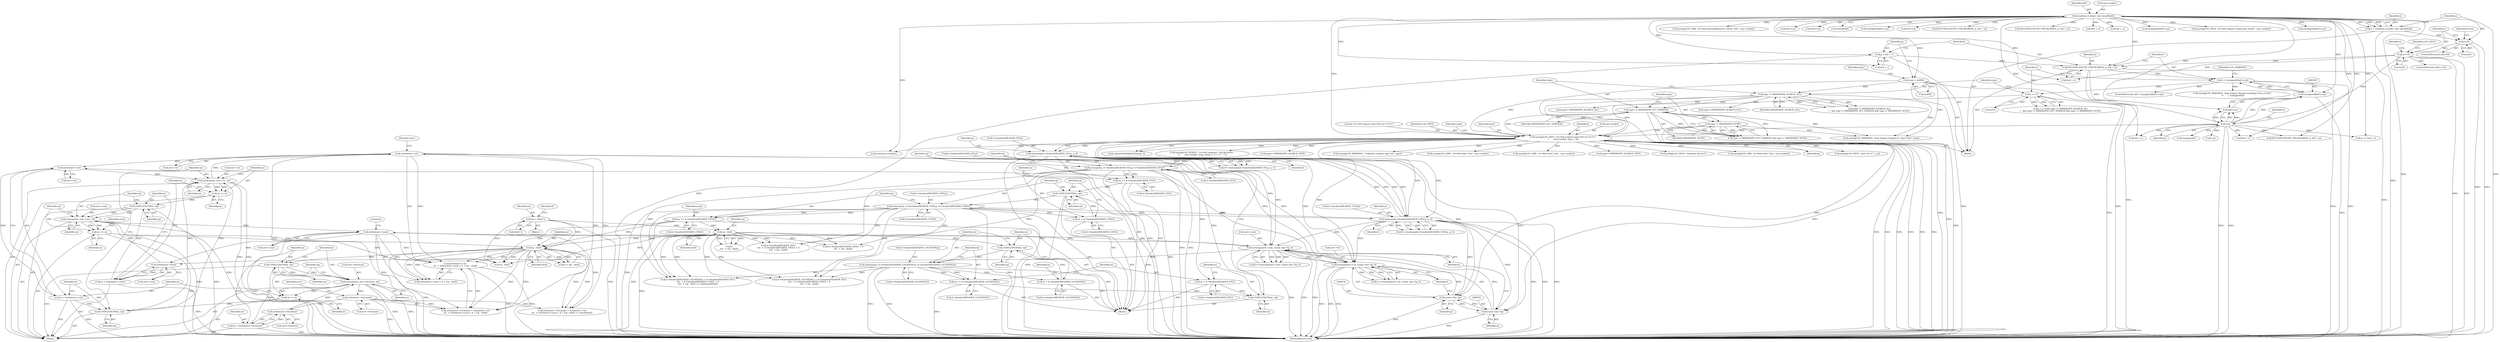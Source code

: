 digraph "0_miniupnp_b238cade9a173c6f751a34acf8ccff838a62aa47@API" {
"1000545" [label="(Call,strlen(serv->st)\n\t\t\t  + strlen(serv->usn) + 6 + (rp - rbuf))"];
"1000546" [label="(Call,strlen(serv->st))"];
"1000625" [label="(Call,memcpy(rp, serv->st, m))"];
"1000622" [label="(Call,CODELENGTH(m, rp))"];
"1000616" [label="(Call,m = strlen(serv->st))"];
"1000618" [label="(Call,strlen(serv->st))"];
"1000571" [label="(Call,strncmp(serv->st, (const char *)p, l))"];
"1000575" [label="(Call,(const char *)p)"];
"1000246" [label="(Call,syslog(LOG_INFO, \"(s=%d) request type=%d str='%.*s'\",\n\t       req->socket, type, l, p))"];
"1000141" [label="(Call,read(req->socket, buf, sizeof(buf)))"];
"1000237" [label="(Call,type != MINISSDPD_NOTIF)"];
"1000234" [label="(Call,type != MINISSDPD_GET_VERSION)"];
"1000230" [label="(Call,type != MINISSDPD_SEARCH_ALL)"];
"1000189" [label="(Call,type = buf[0])"];
"1000226" [label="(Call,l == 0)"];
"1000206" [label="(Call,l > (unsigned)(buf+n-p))"];
"1000199" [label="(Call,DECODELENGTH_CHECKLIMIT(l, p, buf + n))"];
"1000194" [label="(Call,p = buf + 1)"];
"1000174" [label="(Call,n==0)"];
"1000149" [label="(Call,n<0)"];
"1000139" [label="(Call,n = read(req->socket, buf, sizeof(buf)))"];
"1000208" [label="(Call,(unsigned)(buf+n-p))"];
"1000212" [label="(Call,n-p)"];
"1000590" [label="(Call,(const char *)p)"];
"1000370" [label="(Call,memcmp(d->headers[HEADER_NT].p, p, l))"];
"1000450" [label="(Call,memcpy(rp, d->headers[HEADER_NT].p, d->headers[HEADER_NT].l))"];
"1000447" [label="(Call,CODELENGTH(m, rp))"];
"1000438" [label="(Call,m = d->headers[HEADER_NT].l)"];
"1000429" [label="(Call,rp += d->headers[HEADER_LOCATION].l)"];
"1000413" [label="(Call,memcpy(rp, d->headers[HEADER_LOCATION].p, d->headers[HEADER_LOCATION].l))"];
"1000410" [label="(Call,CODELENGTH(m, rp))"];
"1000401" [label="(Call,m = d->headers[HEADER_LOCATION].l)"];
"1000354" [label="(Call,rp - rbuf)"];
"1000302" [label="(Call,rp = rbuf+1)"];
"1000503" [label="(Call,rp += d->headers[HEADER_USN].l)"];
"1000487" [label="(Call,memcpy(rp, d->headers[HEADER_USN].p, d->headers[HEADER_USN].l))"];
"1000484" [label="(Call,CODELENGTH(m, rp))"];
"1000475" [label="(Call,m = d->headers[HEADER_USN].l)"];
"1000466" [label="(Call,rp += d->headers[HEADER_NT].l)"];
"1000387" [label="(Call,memcmp(d->headers[HEADER_USN].p, p, l))"];
"1000586" [label="(Call,strncmp(serv->usn, (const char *)p, l))"];
"1000551" [label="(Call,strlen(serv->usn))"];
"1000643" [label="(Call,memcpy(rp, serv->usn, m))"];
"1000640" [label="(Call,CODELENGTH(m, rp))"];
"1000634" [label="(Call,m = strlen(serv->usn))"];
"1000636" [label="(Call,strlen(serv->usn))"];
"1000631" [label="(Call,rp += m)"];
"1000613" [label="(Call,rp += m)"];
"1000607" [label="(Call,memcpy(rp, serv->location, m))"];
"1000604" [label="(Call,CODELENGTH(m, rp))"];
"1000598" [label="(Call,m = strlen(serv->location))"];
"1000600" [label="(Call,strlen(serv->location))"];
"1000541" [label="(Call,strlen(serv->location))"];
"1000557" [label="(Call,rp - rbuf)"];
"1000649" [label="(Call,rp += m)"];
"1000503" [label="(Call,rp += d->headers[HEADER_USN].l)"];
"1000303" [label="(Identifier,rp)"];
"1001144" [label="(MethodReturn,void)"];
"1000451" [label="(Identifier,rp)"];
"1000371" [label="(Call,d->headers[HEADER_NT].p)"];
"1000755" [label="(Call,buf + n)"];
"1000400" [label="(Block,)"];
"1000513" [label="(Identifier,nrep)"];
"1000637" [label="(Call,serv->usn)"];
"1000710" [label="(Call,containsForbiddenChars(p, l))"];
"1000195" [label="(Identifier,p)"];
"1000632" [label="(Identifier,rp)"];
"1000202" [label="(Call,buf + n)"];
"1000598" [label="(Call,m = strlen(serv->location))"];
"1000653" [label="(Identifier,nrep)"];
"1000191" [label="(Call,buf[0])"];
"1000200" [label="(Identifier,l)"];
"1000397" [label="(Call,type==MINISSDPD_SEARCH_ALL)"];
"1000616" [label="(Call,m = strlen(serv->st))"];
"1000336" [label="(Call,d->headers[HEADER_NT].l\n\t\t\t\t  + d->headers[HEADER_USN].l + 6\n\t\t\t\t  + (rp - rbuf))"];
"1000448" [label="(Identifier,m)"];
"1000166" [label="(Call,syslog(LOG_ERR, \"(s=%d) processRequest(): read(): %m\", req->socket))"];
"1000354" [label="(Call,rp - rbuf)"];
"1000466" [label="(Call,rp += d->headers[HEADER_NT].l)"];
"1000572" [label="(Call,serv->st)"];
"1000541" [label="(Call,strlen(serv->location))"];
"1000912" [label="(Call,buf+n-p)"];
"1000578" [label="(Identifier,l)"];
"1000231" [label="(Identifier,type)"];
"1000651" [label="(Identifier,m)"];
"1000606" [label="(Identifier,rp)"];
"1000214" [label="(Identifier,p)"];
"1000640" [label="(Call,CODELENGTH(m, rp))"];
"1000642" [label="(Identifier,rp)"];
"1000220" [label="(Call,(unsigned)n)"];
"1000636" [label="(Call,strlen(serv->usn))"];
"1000558" [label="(Identifier,rp)"];
"1000776" [label="(Call,n-p)"];
"1000449" [label="(Identifier,rp)"];
"1000328" [label="(Call,d->headers[HEADER_LOCATION].l + d->headers[HEADER_NT].l\n\t\t\t\t  + d->headers[HEADER_USN].l + 6\n\t\t\t\t  + (rp - rbuf))"];
"1000176" [label="(Literal,0)"];
"1000613" [label="(Call,rp += m)"];
"1000774" [label="(Call,buf+n-p)"];
"1000608" [label="(Identifier,rp)"];
"1000190" [label="(Identifier,type)"];
"1000599" [label="(Identifier,m)"];
"1000140" [label="(Identifier,n)"];
"1000587" [label="(Call,serv->usn)"];
"1000146" [label="(Call,sizeof(buf))"];
"1000548" [label="(Identifier,serv)"];
"1000236" [label="(Identifier,MINISSDPD_GET_VERSION)"];
"1000241" [label="(Call,syslog(LOG_WARNING, \"bad request (length=0, type=%d)\", type))"];
"1000252" [label="(Identifier,type)"];
"1000593" [label="(Identifier,l)"];
"1000659" [label="(Call,syslog(LOG_DEBUG, \"(s=%d) response : %d device%s\",\n\t\t       req->socket, nrep, (nrep > 1) ? \"s\" : \"\"))"];
"1000772" [label="(Call,(unsigned)(buf+n-p))"];
"1000145" [label="(Identifier,buf)"];
"1000553" [label="(Identifier,serv)"];
"1000487" [label="(Call,memcpy(rp, d->headers[HEADER_USN].p, d->headers[HEADER_USN].l))"];
"1000189" [label="(Call,type = buf[0])"];
"1000843" [label="(Call,buf+n-p)"];
"1000832" [label="(Call,DECODELENGTH_CHECKLIMIT(l, p, buf + n))"];
"1000365" [label="(Call,type==MINISSDPD_SEARCH_TYPE)"];
"1000623" [label="(Identifier,m)"];
"1000186" [label="(Identifier,t)"];
"1000634" [label="(Call,m = strlen(serv->usn))"];
"1000547" [label="(Call,serv->st)"];
"1000545" [label="(Call,strlen(serv->st)\n\t\t\t  + strlen(serv->usn) + 6 + (rp - rbuf))"];
"1000753" [label="(Call,p >= buf + n)"];
"1000766" [label="(Call,buf + n)"];
"1000569" [label="(Call,0==strncmp(serv->st, (const char *)p, l))"];
"1000228" [label="(Literal,0)"];
"1000156" [label="(Identifier,errno)"];
"1000410" [label="(Call,CODELENGTH(m, rp))"];
"1000605" [label="(Identifier,m)"];
"1000212" [label="(Call,n-p)"];
"1000401" [label="(Call,m = d->headers[HEADER_LOCATION].l)"];
"1000901" [label="(Call,DECODELENGTH_CHECKLIMIT(l, p, buf + n))"];
"1000226" [label="(Call,l == 0)"];
"1000194" [label="(Call,p = buf + 1)"];
"1000430" [label="(Identifier,rp)"];
"1000505" [label="(Call,d->headers[HEADER_USN].l)"];
"1000575" [label="(Call,(const char *)p)"];
"1000179" [label="(Identifier,LOG_INFO)"];
"1000559" [label="(Identifier,rbuf)"];
"1001083" [label="(Call,syslog(LOG_WARNING, \"Unknown request type %d\", type))"];
"1000590" [label="(Call,(const char *)p)"];
"1000630" [label="(Identifier,m)"];
"1000649" [label="(Call,rp += m)"];
"1000609" [label="(Call,serv->location)"];
"1000225" [label="(Call,l == 0 && type != MINISSDPD_SEARCH_ALL\n\t   && type != MINISSDPD_GET_VERSION && type != MINISSDPD_NOTIF)"];
"1000412" [label="(Identifier,rp)"];
"1000485" [label="(Identifier,m)"];
"1000450" [label="(Call,memcpy(rp, d->headers[HEADER_NT].p, d->headers[HEADER_NT].l))"];
"1000586" [label="(Call,strncmp(serv->usn, (const char *)p, l))"];
"1000422" [label="(Call,d->headers[HEADER_LOCATION].l)"];
"1000415" [label="(Call,d->headers[HEADER_LOCATION].p)"];
"1000253" [label="(Identifier,l)"];
"1000344" [label="(Call,d->headers[HEADER_USN].l + 6\n\t\t\t\t  + (rp - rbuf))"];
"1000257" [label="(Block,)"];
"1000175" [label="(Identifier,n)"];
"1000388" [label="(Call,d->headers[HEADER_USN].p)"];
"1000631" [label="(Call,rp += m)"];
"1000229" [label="(Call,type != MINISSDPD_SEARCH_ALL\n\t   && type != MINISSDPD_GET_VERSION && type != MINISSDPD_NOTIF)"];
"1000151" [label="(Literal,0)"];
"1000248" [label="(Literal,\"(s=%d) request type=%d str='%.*s'\")"];
"1000396" [label="(Identifier,l)"];
"1000205" [label="(ControlStructure,if(l > (unsigned)(buf+n-p)))"];
"1000217" [label="(Identifier,LOG_WARNING)"];
"1000551" [label="(Call,strlen(serv->usn))"];
"1000594" [label="(Call,type==MINISSDPD_SEARCH_ALL)"];
"1000633" [label="(Identifier,m)"];
"1000302" [label="(Call,rp = rbuf+1)"];
"1000597" [label="(Block,)"];
"1000600" [label="(Call,strlen(serv->location))"];
"1000370" [label="(Call,memcmp(d->headers[HEADER_NT].p, p, l))"];
"1000238" [label="(Identifier,type)"];
"1000601" [label="(Call,serv->location)"];
"1000556" [label="(Literal,6)"];
"1000584" [label="(Call,0==strncmp(serv->usn, (const char *)p, l))"];
"1000835" [label="(Call,buf + n)"];
"1000304" [label="(Call,rbuf+1)"];
"1000438" [label="(Call,m = d->headers[HEADER_NT].l)"];
"1000230" [label="(Call,type != MINISSDPD_SEARCH_ALL)"];
"1000150" [label="(Identifier,n)"];
"1000476" [label="(Identifier,m)"];
"1000645" [label="(Call,serv->usn)"];
"1000617" [label="(Identifier,m)"];
"1000904" [label="(Call,buf + n)"];
"1000227" [label="(Identifier,l)"];
"1000411" [label="(Identifier,m)"];
"1000429" [label="(Call,rp += d->headers[HEADER_LOCATION].l)"];
"1000486" [label="(Identifier,rp)"];
"1000201" [label="(Identifier,p)"];
"1000196" [label="(Call,buf + 1)"];
"1000540" [label="(Call,strlen(serv->location) + strlen(serv->st)\n\t\t\t  + strlen(serv->usn) + 6 + (rp - rbuf))"];
"1000368" [label="(Call,0==memcmp(d->headers[HEADER_NT].p, p, l))"];
"1000249" [label="(Call,req->socket)"];
"1001100" [label="(Call,syslog(LOG_ERR, \"(s=%d) write: %m\", req->socket))"];
"1000174" [label="(Call,n==0)"];
"1000327" [label="(Call,d->headers[HEADER_LOCATION].l + d->headers[HEADER_NT].l\n\t\t\t\t  + d->headers[HEADER_USN].l + 6\n\t\t\t\t  + (rp - rbuf) >= (int)sizeof(rbuf))"];
"1000206" [label="(Call,l > (unsigned)(buf+n-p))"];
"1000607" [label="(Call,memcpy(rp, serv->location, m))"];
"1000577" [label="(Identifier,p)"];
"1000141" [label="(Call,read(req->socket, buf, sizeof(buf)))"];
"1000452" [label="(Call,d->headers[HEADER_NT].p)"];
"1000247" [label="(Identifier,LOG_INFO)"];
"1000440" [label="(Call,d->headers[HEADER_NT].l)"];
"1000403" [label="(Call,d->headers[HEADER_LOCATION].l)"];
"1000618" [label="(Call,strlen(serv->st))"];
"1000378" [label="(Identifier,p)"];
"1000395" [label="(Identifier,p)"];
"1000148" [label="(ControlStructure,if(n<0))"];
"1000542" [label="(Call,serv->location)"];
"1000173" [label="(ControlStructure,if(n==0))"];
"1000650" [label="(Identifier,rp)"];
"1000622" [label="(Call,CODELENGTH(m, rp))"];
"1000246" [label="(Call,syslog(LOG_INFO, \"(s=%d) request type=%d str='%.*s'\",\n\t       req->socket, type, l, p))"];
"1000604" [label="(Call,CODELENGTH(m, rp))"];
"1000555" [label="(Call,6 + (rp - rbuf))"];
"1000467" [label="(Identifier,rp)"];
"1000385" [label="(Call,0==memcmp(d->headers[HEADER_USN].p, p, l))"];
"1000232" [label="(Identifier,MINISSDPD_SEARCH_ALL)"];
"1000641" [label="(Identifier,m)"];
"1000624" [label="(Identifier,rp)"];
"1001069" [label="(Call,syslog(LOG_ERR, \"(s=%d) write: %m\", req->socket))"];
"1000233" [label="(Call,type != MINISSDPD_GET_VERSION && type != MINISSDPD_NOTIF)"];
"1000210" [label="(Call,buf+n-p)"];
"1000571" [label="(Call,strncmp(serv->st, (const char *)p, l))"];
"1000235" [label="(Identifier,type)"];
"1000566" [label="(Call,type==MINISSDPD_SEARCH_TYPE)"];
"1000321" [label="(Call,syslog(LOG_INFO, \"outdated device\"))"];
"1000459" [label="(Call,d->headers[HEADER_NT].l)"];
"1000402" [label="(Identifier,m)"];
"1000614" [label="(Identifier,rp)"];
"1000199" [label="(Call,DECODELENGTH_CHECKLIMIT(l, p, buf + n))"];
"1000643" [label="(Call,memcpy(rp, serv->usn, m))"];
"1000627" [label="(Call,serv->st)"];
"1000447" [label="(Call,CODELENGTH(m, rp))"];
"1000309" [label="(Identifier,d)"];
"1000139" [label="(Call,n = read(req->socket, buf, sizeof(buf)))"];
"1000841" [label="(Call,(unsigned)(buf+n-p))"];
"1000387" [label="(Call,memcmp(d->headers[HEADER_USN].p, p, l))"];
"1000557" [label="(Call,rp - rbuf)"];
"1000468" [label="(Call,d->headers[HEADER_NT].l)"];
"1000484" [label="(Call,CODELENGTH(m, rp))"];
"1000539" [label="(Call,strlen(serv->location) + strlen(serv->st)\n\t\t\t  + strlen(serv->usn) + 6 + (rp - rbuf) >= sizeof(rbuf))"];
"1000352" [label="(Call,6\n\t\t\t\t  + (rp - rbuf))"];
"1000475" [label="(Call,m = d->headers[HEADER_USN].l)"];
"1000178" [label="(Call,syslog(LOG_INFO, \"(s=%d) request connection closed\", req->socket))"];
"1000216" [label="(Call,syslog(LOG_WARNING, \"bad request (length encoding l=%u n=%u)\",\n \t\t       l, (unsigned)n))"];
"1000207" [label="(Identifier,l)"];
"1000644" [label="(Identifier,rp)"];
"1000550" [label="(Call,strlen(serv->usn) + 6 + (rp - rbuf))"];
"1000413" [label="(Call,memcpy(rp, d->headers[HEADER_LOCATION].p, d->headers[HEADER_LOCATION].l))"];
"1000625" [label="(Call,memcpy(rp, serv->st, m))"];
"1000116" [label="(Block,)"];
"1000291" [label="(Call,syslog(LOG_ERR, \"(s=%d) write: %m\", req->socket))"];
"1000677" [label="(Call,rp - rbuf)"];
"1000592" [label="(Identifier,p)"];
"1001133" [label="(Call,close(req->socket))"];
"1000379" [label="(Identifier,l)"];
"1000142" [label="(Call,req->socket)"];
"1000208" [label="(Call,(unsigned)(buf+n-p))"];
"1000612" [label="(Identifier,m)"];
"1000552" [label="(Call,serv->usn)"];
"1000619" [label="(Call,serv->st)"];
"1000763" [label="(Call,DECODELENGTH_CHECKLIMIT(l, p, buf + n))"];
"1000414" [label="(Identifier,rp)"];
"1000254" [label="(Identifier,p)"];
"1000355" [label="(Identifier,rp)"];
"1000648" [label="(Identifier,m)"];
"1000234" [label="(Call,type != MINISSDPD_GET_VERSION)"];
"1000793" [label="(Call,syslog(LOG_INFO, \"usn='%.*s'\", l, p))"];
"1000237" [label="(Call,type != MINISSDPD_NOTIF)"];
"1000626" [label="(Identifier,rp)"];
"1000213" [label="(Identifier,n)"];
"1000431" [label="(Call,d->headers[HEADER_LOCATION].l)"];
"1000439" [label="(Identifier,m)"];
"1000489" [label="(Call,d->headers[HEADER_USN].p)"];
"1000910" [label="(Call,(unsigned)(buf+n-p))"];
"1000504" [label="(Identifier,rp)"];
"1000546" [label="(Call,strlen(serv->st))"];
"1000149" [label="(Call,n<0)"];
"1000256" [label="(Identifier,type)"];
"1000635" [label="(Identifier,m)"];
"1000615" [label="(Identifier,m)"];
"1000477" [label="(Call,d->headers[HEADER_USN].l)"];
"1000496" [label="(Call,d->headers[HEADER_USN].l)"];
"1000488" [label="(Identifier,rp)"];
"1000356" [label="(Identifier,rbuf)"];
"1000239" [label="(Identifier,MINISSDPD_NOTIF)"];
"1000545" -> "1000540"  [label="AST: "];
"1000545" -> "1000550"  [label="CFG: "];
"1000546" -> "1000545"  [label="AST: "];
"1000550" -> "1000545"  [label="AST: "];
"1000540" -> "1000545"  [label="CFG: "];
"1000545" -> "1001144"  [label="DDG: "];
"1000545" -> "1001144"  [label="DDG: "];
"1000546" -> "1000545"  [label="DDG: "];
"1000551" -> "1000545"  [label="DDG: "];
"1000557" -> "1000545"  [label="DDG: "];
"1000557" -> "1000545"  [label="DDG: "];
"1000546" -> "1000547"  [label="CFG: "];
"1000547" -> "1000546"  [label="AST: "];
"1000553" -> "1000546"  [label="CFG: "];
"1000546" -> "1001144"  [label="DDG: "];
"1000546" -> "1000539"  [label="DDG: "];
"1000546" -> "1000540"  [label="DDG: "];
"1000625" -> "1000546"  [label="DDG: "];
"1000571" -> "1000546"  [label="DDG: "];
"1000546" -> "1000571"  [label="DDG: "];
"1000546" -> "1000618"  [label="DDG: "];
"1000625" -> "1000597"  [label="AST: "];
"1000625" -> "1000630"  [label="CFG: "];
"1000626" -> "1000625"  [label="AST: "];
"1000627" -> "1000625"  [label="AST: "];
"1000630" -> "1000625"  [label="AST: "];
"1000632" -> "1000625"  [label="CFG: "];
"1000625" -> "1001144"  [label="DDG: "];
"1000625" -> "1001144"  [label="DDG: "];
"1000622" -> "1000625"  [label="DDG: "];
"1000622" -> "1000625"  [label="DDG: "];
"1000618" -> "1000625"  [label="DDG: "];
"1000625" -> "1000631"  [label="DDG: "];
"1000625" -> "1000631"  [label="DDG: "];
"1000622" -> "1000597"  [label="AST: "];
"1000622" -> "1000624"  [label="CFG: "];
"1000623" -> "1000622"  [label="AST: "];
"1000624" -> "1000622"  [label="AST: "];
"1000626" -> "1000622"  [label="CFG: "];
"1000616" -> "1000622"  [label="DDG: "];
"1000613" -> "1000622"  [label="DDG: "];
"1000616" -> "1000597"  [label="AST: "];
"1000616" -> "1000618"  [label="CFG: "];
"1000617" -> "1000616"  [label="AST: "];
"1000618" -> "1000616"  [label="AST: "];
"1000623" -> "1000616"  [label="CFG: "];
"1000616" -> "1001144"  [label="DDG: "];
"1000618" -> "1000616"  [label="DDG: "];
"1000618" -> "1000619"  [label="CFG: "];
"1000619" -> "1000618"  [label="AST: "];
"1000571" -> "1000618"  [label="DDG: "];
"1000571" -> "1000569"  [label="AST: "];
"1000571" -> "1000578"  [label="CFG: "];
"1000572" -> "1000571"  [label="AST: "];
"1000575" -> "1000571"  [label="AST: "];
"1000578" -> "1000571"  [label="AST: "];
"1000569" -> "1000571"  [label="CFG: "];
"1000571" -> "1001144"  [label="DDG: "];
"1000571" -> "1001144"  [label="DDG: "];
"1000571" -> "1001144"  [label="DDG: "];
"1000571" -> "1000569"  [label="DDG: "];
"1000571" -> "1000569"  [label="DDG: "];
"1000571" -> "1000569"  [label="DDG: "];
"1000575" -> "1000571"  [label="DDG: "];
"1000387" -> "1000571"  [label="DDG: "];
"1000246" -> "1000571"  [label="DDG: "];
"1000370" -> "1000571"  [label="DDG: "];
"1000586" -> "1000571"  [label="DDG: "];
"1000571" -> "1000586"  [label="DDG: "];
"1000575" -> "1000577"  [label="CFG: "];
"1000576" -> "1000575"  [label="AST: "];
"1000577" -> "1000575"  [label="AST: "];
"1000578" -> "1000575"  [label="CFG: "];
"1000575" -> "1001144"  [label="DDG: "];
"1000246" -> "1000575"  [label="DDG: "];
"1000590" -> "1000575"  [label="DDG: "];
"1000370" -> "1000575"  [label="DDG: "];
"1000387" -> "1000575"  [label="DDG: "];
"1000575" -> "1000590"  [label="DDG: "];
"1000246" -> "1000116"  [label="AST: "];
"1000246" -> "1000254"  [label="CFG: "];
"1000247" -> "1000246"  [label="AST: "];
"1000248" -> "1000246"  [label="AST: "];
"1000249" -> "1000246"  [label="AST: "];
"1000252" -> "1000246"  [label="AST: "];
"1000253" -> "1000246"  [label="AST: "];
"1000254" -> "1000246"  [label="AST: "];
"1000256" -> "1000246"  [label="CFG: "];
"1000246" -> "1001144"  [label="DDG: "];
"1000246" -> "1001144"  [label="DDG: "];
"1000246" -> "1001144"  [label="DDG: "];
"1000246" -> "1001144"  [label="DDG: "];
"1000246" -> "1001144"  [label="DDG: "];
"1000246" -> "1001144"  [label="DDG: "];
"1000141" -> "1000246"  [label="DDG: "];
"1000237" -> "1000246"  [label="DDG: "];
"1000230" -> "1000246"  [label="DDG: "];
"1000234" -> "1000246"  [label="DDG: "];
"1000189" -> "1000246"  [label="DDG: "];
"1000226" -> "1000246"  [label="DDG: "];
"1000212" -> "1000246"  [label="DDG: "];
"1000246" -> "1000291"  [label="DDG: "];
"1000246" -> "1000321"  [label="DDG: "];
"1000246" -> "1000365"  [label="DDG: "];
"1000246" -> "1000370"  [label="DDG: "];
"1000246" -> "1000370"  [label="DDG: "];
"1000246" -> "1000387"  [label="DDG: "];
"1000246" -> "1000387"  [label="DDG: "];
"1000246" -> "1000566"  [label="DDG: "];
"1000246" -> "1000590"  [label="DDG: "];
"1000246" -> "1000586"  [label="DDG: "];
"1000246" -> "1000659"  [label="DDG: "];
"1000246" -> "1000710"  [label="DDG: "];
"1000246" -> "1000710"  [label="DDG: "];
"1000246" -> "1000793"  [label="DDG: "];
"1000246" -> "1001069"  [label="DDG: "];
"1000246" -> "1001083"  [label="DDG: "];
"1000246" -> "1001100"  [label="DDG: "];
"1000246" -> "1001133"  [label="DDG: "];
"1000141" -> "1000139"  [label="AST: "];
"1000141" -> "1000146"  [label="CFG: "];
"1000142" -> "1000141"  [label="AST: "];
"1000145" -> "1000141"  [label="AST: "];
"1000146" -> "1000141"  [label="AST: "];
"1000139" -> "1000141"  [label="CFG: "];
"1000141" -> "1001144"  [label="DDG: "];
"1000141" -> "1001144"  [label="DDG: "];
"1000141" -> "1000139"  [label="DDG: "];
"1000141" -> "1000139"  [label="DDG: "];
"1000141" -> "1000166"  [label="DDG: "];
"1000141" -> "1000178"  [label="DDG: "];
"1000141" -> "1000189"  [label="DDG: "];
"1000141" -> "1000194"  [label="DDG: "];
"1000141" -> "1000196"  [label="DDG: "];
"1000141" -> "1000199"  [label="DDG: "];
"1000141" -> "1000202"  [label="DDG: "];
"1000141" -> "1000208"  [label="DDG: "];
"1000141" -> "1000210"  [label="DDG: "];
"1000141" -> "1000753"  [label="DDG: "];
"1000141" -> "1000755"  [label="DDG: "];
"1000141" -> "1000763"  [label="DDG: "];
"1000141" -> "1000766"  [label="DDG: "];
"1000141" -> "1000772"  [label="DDG: "];
"1000141" -> "1000774"  [label="DDG: "];
"1000141" -> "1000832"  [label="DDG: "];
"1000141" -> "1000835"  [label="DDG: "];
"1000141" -> "1000841"  [label="DDG: "];
"1000141" -> "1000843"  [label="DDG: "];
"1000141" -> "1000901"  [label="DDG: "];
"1000141" -> "1000904"  [label="DDG: "];
"1000141" -> "1000910"  [label="DDG: "];
"1000141" -> "1000912"  [label="DDG: "];
"1000141" -> "1001133"  [label="DDG: "];
"1000237" -> "1000233"  [label="AST: "];
"1000237" -> "1000239"  [label="CFG: "];
"1000238" -> "1000237"  [label="AST: "];
"1000239" -> "1000237"  [label="AST: "];
"1000233" -> "1000237"  [label="CFG: "];
"1000237" -> "1001144"  [label="DDG: "];
"1000237" -> "1000233"  [label="DDG: "];
"1000237" -> "1000233"  [label="DDG: "];
"1000234" -> "1000237"  [label="DDG: "];
"1000237" -> "1000241"  [label="DDG: "];
"1000234" -> "1000233"  [label="AST: "];
"1000234" -> "1000236"  [label="CFG: "];
"1000235" -> "1000234"  [label="AST: "];
"1000236" -> "1000234"  [label="AST: "];
"1000238" -> "1000234"  [label="CFG: "];
"1000233" -> "1000234"  [label="CFG: "];
"1000234" -> "1001144"  [label="DDG: "];
"1000234" -> "1000233"  [label="DDG: "];
"1000234" -> "1000233"  [label="DDG: "];
"1000230" -> "1000234"  [label="DDG: "];
"1000234" -> "1000241"  [label="DDG: "];
"1000230" -> "1000229"  [label="AST: "];
"1000230" -> "1000232"  [label="CFG: "];
"1000231" -> "1000230"  [label="AST: "];
"1000232" -> "1000230"  [label="AST: "];
"1000235" -> "1000230"  [label="CFG: "];
"1000229" -> "1000230"  [label="CFG: "];
"1000230" -> "1001144"  [label="DDG: "];
"1000230" -> "1000229"  [label="DDG: "];
"1000230" -> "1000229"  [label="DDG: "];
"1000189" -> "1000230"  [label="DDG: "];
"1000230" -> "1000241"  [label="DDG: "];
"1000230" -> "1000397"  [label="DDG: "];
"1000230" -> "1000594"  [label="DDG: "];
"1000189" -> "1000116"  [label="AST: "];
"1000189" -> "1000191"  [label="CFG: "];
"1000190" -> "1000189"  [label="AST: "];
"1000191" -> "1000189"  [label="AST: "];
"1000195" -> "1000189"  [label="CFG: "];
"1000189" -> "1001144"  [label="DDG: "];
"1000189" -> "1001144"  [label="DDG: "];
"1000189" -> "1000241"  [label="DDG: "];
"1000226" -> "1000225"  [label="AST: "];
"1000226" -> "1000228"  [label="CFG: "];
"1000227" -> "1000226"  [label="AST: "];
"1000228" -> "1000226"  [label="AST: "];
"1000231" -> "1000226"  [label="CFG: "];
"1000225" -> "1000226"  [label="CFG: "];
"1000226" -> "1001144"  [label="DDG: "];
"1000226" -> "1000225"  [label="DDG: "];
"1000226" -> "1000225"  [label="DDG: "];
"1000206" -> "1000226"  [label="DDG: "];
"1000206" -> "1000205"  [label="AST: "];
"1000206" -> "1000208"  [label="CFG: "];
"1000207" -> "1000206"  [label="AST: "];
"1000208" -> "1000206"  [label="AST: "];
"1000217" -> "1000206"  [label="CFG: "];
"1000227" -> "1000206"  [label="CFG: "];
"1000206" -> "1001144"  [label="DDG: "];
"1000206" -> "1001144"  [label="DDG: "];
"1000199" -> "1000206"  [label="DDG: "];
"1000208" -> "1000206"  [label="DDG: "];
"1000206" -> "1000216"  [label="DDG: "];
"1000199" -> "1000116"  [label="AST: "];
"1000199" -> "1000202"  [label="CFG: "];
"1000200" -> "1000199"  [label="AST: "];
"1000201" -> "1000199"  [label="AST: "];
"1000202" -> "1000199"  [label="AST: "];
"1000207" -> "1000199"  [label="CFG: "];
"1000199" -> "1001144"  [label="DDG: "];
"1000199" -> "1001144"  [label="DDG: "];
"1000194" -> "1000199"  [label="DDG: "];
"1000174" -> "1000199"  [label="DDG: "];
"1000199" -> "1000212"  [label="DDG: "];
"1000194" -> "1000116"  [label="AST: "];
"1000194" -> "1000196"  [label="CFG: "];
"1000195" -> "1000194"  [label="AST: "];
"1000196" -> "1000194"  [label="AST: "];
"1000200" -> "1000194"  [label="CFG: "];
"1000194" -> "1001144"  [label="DDG: "];
"1000174" -> "1000173"  [label="AST: "];
"1000174" -> "1000176"  [label="CFG: "];
"1000175" -> "1000174"  [label="AST: "];
"1000176" -> "1000174"  [label="AST: "];
"1000179" -> "1000174"  [label="CFG: "];
"1000186" -> "1000174"  [label="CFG: "];
"1000174" -> "1001144"  [label="DDG: "];
"1000174" -> "1001144"  [label="DDG: "];
"1000149" -> "1000174"  [label="DDG: "];
"1000174" -> "1000202"  [label="DDG: "];
"1000174" -> "1000212"  [label="DDG: "];
"1000149" -> "1000148"  [label="AST: "];
"1000149" -> "1000151"  [label="CFG: "];
"1000150" -> "1000149"  [label="AST: "];
"1000151" -> "1000149"  [label="AST: "];
"1000156" -> "1000149"  [label="CFG: "];
"1000175" -> "1000149"  [label="CFG: "];
"1000149" -> "1001144"  [label="DDG: "];
"1000149" -> "1001144"  [label="DDG: "];
"1000139" -> "1000149"  [label="DDG: "];
"1000139" -> "1000116"  [label="AST: "];
"1000140" -> "1000139"  [label="AST: "];
"1000150" -> "1000139"  [label="CFG: "];
"1000139" -> "1001144"  [label="DDG: "];
"1000208" -> "1000210"  [label="CFG: "];
"1000209" -> "1000208"  [label="AST: "];
"1000210" -> "1000208"  [label="AST: "];
"1000208" -> "1001144"  [label="DDG: "];
"1000212" -> "1000208"  [label="DDG: "];
"1000212" -> "1000208"  [label="DDG: "];
"1000212" -> "1000210"  [label="AST: "];
"1000212" -> "1000214"  [label="CFG: "];
"1000213" -> "1000212"  [label="AST: "];
"1000214" -> "1000212"  [label="AST: "];
"1000210" -> "1000212"  [label="CFG: "];
"1000212" -> "1001144"  [label="DDG: "];
"1000212" -> "1001144"  [label="DDG: "];
"1000212" -> "1000210"  [label="DDG: "];
"1000212" -> "1000210"  [label="DDG: "];
"1000212" -> "1000220"  [label="DDG: "];
"1000212" -> "1000753"  [label="DDG: "];
"1000212" -> "1000755"  [label="DDG: "];
"1000212" -> "1000763"  [label="DDG: "];
"1000212" -> "1000766"  [label="DDG: "];
"1000212" -> "1000776"  [label="DDG: "];
"1000590" -> "1000586"  [label="AST: "];
"1000590" -> "1000592"  [label="CFG: "];
"1000591" -> "1000590"  [label="AST: "];
"1000592" -> "1000590"  [label="AST: "];
"1000593" -> "1000590"  [label="CFG: "];
"1000590" -> "1001144"  [label="DDG: "];
"1000590" -> "1000586"  [label="DDG: "];
"1000370" -> "1000590"  [label="DDG: "];
"1000387" -> "1000590"  [label="DDG: "];
"1000370" -> "1000368"  [label="AST: "];
"1000370" -> "1000379"  [label="CFG: "];
"1000371" -> "1000370"  [label="AST: "];
"1000378" -> "1000370"  [label="AST: "];
"1000379" -> "1000370"  [label="AST: "];
"1000368" -> "1000370"  [label="CFG: "];
"1000370" -> "1001144"  [label="DDG: "];
"1000370" -> "1001144"  [label="DDG: "];
"1000370" -> "1001144"  [label="DDG: "];
"1000370" -> "1000368"  [label="DDG: "];
"1000370" -> "1000368"  [label="DDG: "];
"1000370" -> "1000368"  [label="DDG: "];
"1000450" -> "1000370"  [label="DDG: "];
"1000387" -> "1000370"  [label="DDG: "];
"1000387" -> "1000370"  [label="DDG: "];
"1000370" -> "1000387"  [label="DDG: "];
"1000370" -> "1000387"  [label="DDG: "];
"1000370" -> "1000450"  [label="DDG: "];
"1000370" -> "1000586"  [label="DDG: "];
"1000450" -> "1000400"  [label="AST: "];
"1000450" -> "1000459"  [label="CFG: "];
"1000451" -> "1000450"  [label="AST: "];
"1000452" -> "1000450"  [label="AST: "];
"1000459" -> "1000450"  [label="AST: "];
"1000467" -> "1000450"  [label="CFG: "];
"1000450" -> "1001144"  [label="DDG: "];
"1000450" -> "1001144"  [label="DDG: "];
"1000450" -> "1000327"  [label="DDG: "];
"1000450" -> "1000328"  [label="DDG: "];
"1000450" -> "1000336"  [label="DDG: "];
"1000450" -> "1000438"  [label="DDG: "];
"1000447" -> "1000450"  [label="DDG: "];
"1000450" -> "1000466"  [label="DDG: "];
"1000450" -> "1000466"  [label="DDG: "];
"1000447" -> "1000400"  [label="AST: "];
"1000447" -> "1000449"  [label="CFG: "];
"1000448" -> "1000447"  [label="AST: "];
"1000449" -> "1000447"  [label="AST: "];
"1000451" -> "1000447"  [label="CFG: "];
"1000438" -> "1000447"  [label="DDG: "];
"1000429" -> "1000447"  [label="DDG: "];
"1000438" -> "1000400"  [label="AST: "];
"1000438" -> "1000440"  [label="CFG: "];
"1000439" -> "1000438"  [label="AST: "];
"1000440" -> "1000438"  [label="AST: "];
"1000448" -> "1000438"  [label="CFG: "];
"1000429" -> "1000400"  [label="AST: "];
"1000429" -> "1000431"  [label="CFG: "];
"1000430" -> "1000429"  [label="AST: "];
"1000431" -> "1000429"  [label="AST: "];
"1000439" -> "1000429"  [label="CFG: "];
"1000429" -> "1001144"  [label="DDG: "];
"1000413" -> "1000429"  [label="DDG: "];
"1000413" -> "1000429"  [label="DDG: "];
"1000413" -> "1000400"  [label="AST: "];
"1000413" -> "1000422"  [label="CFG: "];
"1000414" -> "1000413"  [label="AST: "];
"1000415" -> "1000413"  [label="AST: "];
"1000422" -> "1000413"  [label="AST: "];
"1000430" -> "1000413"  [label="CFG: "];
"1000413" -> "1001144"  [label="DDG: "];
"1000413" -> "1001144"  [label="DDG: "];
"1000413" -> "1000327"  [label="DDG: "];
"1000413" -> "1000328"  [label="DDG: "];
"1000413" -> "1000401"  [label="DDG: "];
"1000410" -> "1000413"  [label="DDG: "];
"1000410" -> "1000400"  [label="AST: "];
"1000410" -> "1000412"  [label="CFG: "];
"1000411" -> "1000410"  [label="AST: "];
"1000412" -> "1000410"  [label="AST: "];
"1000414" -> "1000410"  [label="CFG: "];
"1000401" -> "1000410"  [label="DDG: "];
"1000354" -> "1000410"  [label="DDG: "];
"1000401" -> "1000400"  [label="AST: "];
"1000401" -> "1000403"  [label="CFG: "];
"1000402" -> "1000401"  [label="AST: "];
"1000403" -> "1000401"  [label="AST: "];
"1000411" -> "1000401"  [label="CFG: "];
"1000354" -> "1000352"  [label="AST: "];
"1000354" -> "1000356"  [label="CFG: "];
"1000355" -> "1000354"  [label="AST: "];
"1000356" -> "1000354"  [label="AST: "];
"1000352" -> "1000354"  [label="CFG: "];
"1000354" -> "1001144"  [label="DDG: "];
"1000354" -> "1000327"  [label="DDG: "];
"1000354" -> "1000327"  [label="DDG: "];
"1000354" -> "1000328"  [label="DDG: "];
"1000354" -> "1000328"  [label="DDG: "];
"1000354" -> "1000336"  [label="DDG: "];
"1000354" -> "1000336"  [label="DDG: "];
"1000354" -> "1000344"  [label="DDG: "];
"1000354" -> "1000344"  [label="DDG: "];
"1000354" -> "1000352"  [label="DDG: "];
"1000354" -> "1000352"  [label="DDG: "];
"1000302" -> "1000354"  [label="DDG: "];
"1000503" -> "1000354"  [label="DDG: "];
"1000354" -> "1000557"  [label="DDG: "];
"1000354" -> "1000677"  [label="DDG: "];
"1000302" -> "1000257"  [label="AST: "];
"1000302" -> "1000304"  [label="CFG: "];
"1000303" -> "1000302"  [label="AST: "];
"1000304" -> "1000302"  [label="AST: "];
"1000309" -> "1000302"  [label="CFG: "];
"1000302" -> "1001144"  [label="DDG: "];
"1000302" -> "1000557"  [label="DDG: "];
"1000302" -> "1000677"  [label="DDG: "];
"1000503" -> "1000400"  [label="AST: "];
"1000503" -> "1000505"  [label="CFG: "];
"1000504" -> "1000503"  [label="AST: "];
"1000505" -> "1000503"  [label="AST: "];
"1000513" -> "1000503"  [label="CFG: "];
"1000503" -> "1001144"  [label="DDG: "];
"1000487" -> "1000503"  [label="DDG: "];
"1000487" -> "1000503"  [label="DDG: "];
"1000503" -> "1000557"  [label="DDG: "];
"1000503" -> "1000677"  [label="DDG: "];
"1000487" -> "1000400"  [label="AST: "];
"1000487" -> "1000496"  [label="CFG: "];
"1000488" -> "1000487"  [label="AST: "];
"1000489" -> "1000487"  [label="AST: "];
"1000496" -> "1000487"  [label="AST: "];
"1000504" -> "1000487"  [label="CFG: "];
"1000487" -> "1001144"  [label="DDG: "];
"1000487" -> "1001144"  [label="DDG: "];
"1000487" -> "1000327"  [label="DDG: "];
"1000487" -> "1000328"  [label="DDG: "];
"1000487" -> "1000336"  [label="DDG: "];
"1000487" -> "1000344"  [label="DDG: "];
"1000487" -> "1000387"  [label="DDG: "];
"1000487" -> "1000475"  [label="DDG: "];
"1000484" -> "1000487"  [label="DDG: "];
"1000387" -> "1000487"  [label="DDG: "];
"1000484" -> "1000400"  [label="AST: "];
"1000484" -> "1000486"  [label="CFG: "];
"1000485" -> "1000484"  [label="AST: "];
"1000486" -> "1000484"  [label="AST: "];
"1000488" -> "1000484"  [label="CFG: "];
"1000484" -> "1001144"  [label="DDG: "];
"1000484" -> "1001144"  [label="DDG: "];
"1000475" -> "1000484"  [label="DDG: "];
"1000466" -> "1000484"  [label="DDG: "];
"1000475" -> "1000400"  [label="AST: "];
"1000475" -> "1000477"  [label="CFG: "];
"1000476" -> "1000475"  [label="AST: "];
"1000477" -> "1000475"  [label="AST: "];
"1000485" -> "1000475"  [label="CFG: "];
"1000466" -> "1000400"  [label="AST: "];
"1000466" -> "1000468"  [label="CFG: "];
"1000467" -> "1000466"  [label="AST: "];
"1000468" -> "1000466"  [label="AST: "];
"1000476" -> "1000466"  [label="CFG: "];
"1000466" -> "1001144"  [label="DDG: "];
"1000387" -> "1000385"  [label="AST: "];
"1000387" -> "1000396"  [label="CFG: "];
"1000388" -> "1000387"  [label="AST: "];
"1000395" -> "1000387"  [label="AST: "];
"1000396" -> "1000387"  [label="AST: "];
"1000385" -> "1000387"  [label="CFG: "];
"1000387" -> "1001144"  [label="DDG: "];
"1000387" -> "1001144"  [label="DDG: "];
"1000387" -> "1001144"  [label="DDG: "];
"1000387" -> "1000385"  [label="DDG: "];
"1000387" -> "1000385"  [label="DDG: "];
"1000387" -> "1000385"  [label="DDG: "];
"1000387" -> "1000586"  [label="DDG: "];
"1000586" -> "1000584"  [label="AST: "];
"1000586" -> "1000593"  [label="CFG: "];
"1000587" -> "1000586"  [label="AST: "];
"1000593" -> "1000586"  [label="AST: "];
"1000584" -> "1000586"  [label="CFG: "];
"1000586" -> "1001144"  [label="DDG: "];
"1000586" -> "1001144"  [label="DDG: "];
"1000586" -> "1001144"  [label="DDG: "];
"1000586" -> "1000551"  [label="DDG: "];
"1000586" -> "1000584"  [label="DDG: "];
"1000586" -> "1000584"  [label="DDG: "];
"1000586" -> "1000584"  [label="DDG: "];
"1000551" -> "1000586"  [label="DDG: "];
"1000586" -> "1000636"  [label="DDG: "];
"1000551" -> "1000550"  [label="AST: "];
"1000551" -> "1000552"  [label="CFG: "];
"1000552" -> "1000551"  [label="AST: "];
"1000556" -> "1000551"  [label="CFG: "];
"1000551" -> "1001144"  [label="DDG: "];
"1000551" -> "1000539"  [label="DDG: "];
"1000551" -> "1000540"  [label="DDG: "];
"1000551" -> "1000550"  [label="DDG: "];
"1000643" -> "1000551"  [label="DDG: "];
"1000551" -> "1000636"  [label="DDG: "];
"1000643" -> "1000597"  [label="AST: "];
"1000643" -> "1000648"  [label="CFG: "];
"1000644" -> "1000643"  [label="AST: "];
"1000645" -> "1000643"  [label="AST: "];
"1000648" -> "1000643"  [label="AST: "];
"1000650" -> "1000643"  [label="CFG: "];
"1000643" -> "1001144"  [label="DDG: "];
"1000643" -> "1001144"  [label="DDG: "];
"1000640" -> "1000643"  [label="DDG: "];
"1000640" -> "1000643"  [label="DDG: "];
"1000636" -> "1000643"  [label="DDG: "];
"1000643" -> "1000649"  [label="DDG: "];
"1000643" -> "1000649"  [label="DDG: "];
"1000640" -> "1000597"  [label="AST: "];
"1000640" -> "1000642"  [label="CFG: "];
"1000641" -> "1000640"  [label="AST: "];
"1000642" -> "1000640"  [label="AST: "];
"1000644" -> "1000640"  [label="CFG: "];
"1000640" -> "1001144"  [label="DDG: "];
"1000634" -> "1000640"  [label="DDG: "];
"1000631" -> "1000640"  [label="DDG: "];
"1000634" -> "1000597"  [label="AST: "];
"1000634" -> "1000636"  [label="CFG: "];
"1000635" -> "1000634"  [label="AST: "];
"1000636" -> "1000634"  [label="AST: "];
"1000641" -> "1000634"  [label="CFG: "];
"1000634" -> "1001144"  [label="DDG: "];
"1000636" -> "1000634"  [label="DDG: "];
"1000636" -> "1000637"  [label="CFG: "];
"1000637" -> "1000636"  [label="AST: "];
"1000631" -> "1000597"  [label="AST: "];
"1000631" -> "1000633"  [label="CFG: "];
"1000632" -> "1000631"  [label="AST: "];
"1000633" -> "1000631"  [label="AST: "];
"1000635" -> "1000631"  [label="CFG: "];
"1000613" -> "1000597"  [label="AST: "];
"1000613" -> "1000615"  [label="CFG: "];
"1000614" -> "1000613"  [label="AST: "];
"1000615" -> "1000613"  [label="AST: "];
"1000617" -> "1000613"  [label="CFG: "];
"1000607" -> "1000613"  [label="DDG: "];
"1000607" -> "1000613"  [label="DDG: "];
"1000607" -> "1000597"  [label="AST: "];
"1000607" -> "1000612"  [label="CFG: "];
"1000608" -> "1000607"  [label="AST: "];
"1000609" -> "1000607"  [label="AST: "];
"1000612" -> "1000607"  [label="AST: "];
"1000614" -> "1000607"  [label="CFG: "];
"1000607" -> "1001144"  [label="DDG: "];
"1000607" -> "1001144"  [label="DDG: "];
"1000607" -> "1000541"  [label="DDG: "];
"1000604" -> "1000607"  [label="DDG: "];
"1000604" -> "1000607"  [label="DDG: "];
"1000600" -> "1000607"  [label="DDG: "];
"1000604" -> "1000597"  [label="AST: "];
"1000604" -> "1000606"  [label="CFG: "];
"1000605" -> "1000604"  [label="AST: "];
"1000606" -> "1000604"  [label="AST: "];
"1000608" -> "1000604"  [label="CFG: "];
"1000598" -> "1000604"  [label="DDG: "];
"1000557" -> "1000604"  [label="DDG: "];
"1000598" -> "1000597"  [label="AST: "];
"1000598" -> "1000600"  [label="CFG: "];
"1000599" -> "1000598"  [label="AST: "];
"1000600" -> "1000598"  [label="AST: "];
"1000605" -> "1000598"  [label="CFG: "];
"1000598" -> "1001144"  [label="DDG: "];
"1000600" -> "1000598"  [label="DDG: "];
"1000600" -> "1000601"  [label="CFG: "];
"1000601" -> "1000600"  [label="AST: "];
"1000541" -> "1000600"  [label="DDG: "];
"1000541" -> "1000540"  [label="AST: "];
"1000541" -> "1000542"  [label="CFG: "];
"1000542" -> "1000541"  [label="AST: "];
"1000548" -> "1000541"  [label="CFG: "];
"1000541" -> "1001144"  [label="DDG: "];
"1000541" -> "1000539"  [label="DDG: "];
"1000541" -> "1000540"  [label="DDG: "];
"1000557" -> "1000555"  [label="AST: "];
"1000557" -> "1000559"  [label="CFG: "];
"1000558" -> "1000557"  [label="AST: "];
"1000559" -> "1000557"  [label="AST: "];
"1000555" -> "1000557"  [label="CFG: "];
"1000557" -> "1001144"  [label="DDG: "];
"1000557" -> "1000539"  [label="DDG: "];
"1000557" -> "1000539"  [label="DDG: "];
"1000557" -> "1000540"  [label="DDG: "];
"1000557" -> "1000540"  [label="DDG: "];
"1000557" -> "1000550"  [label="DDG: "];
"1000557" -> "1000550"  [label="DDG: "];
"1000557" -> "1000555"  [label="DDG: "];
"1000557" -> "1000555"  [label="DDG: "];
"1000649" -> "1000557"  [label="DDG: "];
"1000557" -> "1000677"  [label="DDG: "];
"1000649" -> "1000597"  [label="AST: "];
"1000649" -> "1000651"  [label="CFG: "];
"1000650" -> "1000649"  [label="AST: "];
"1000651" -> "1000649"  [label="AST: "];
"1000653" -> "1000649"  [label="CFG: "];
"1000649" -> "1001144"  [label="DDG: "];
"1000649" -> "1000677"  [label="DDG: "];
}
